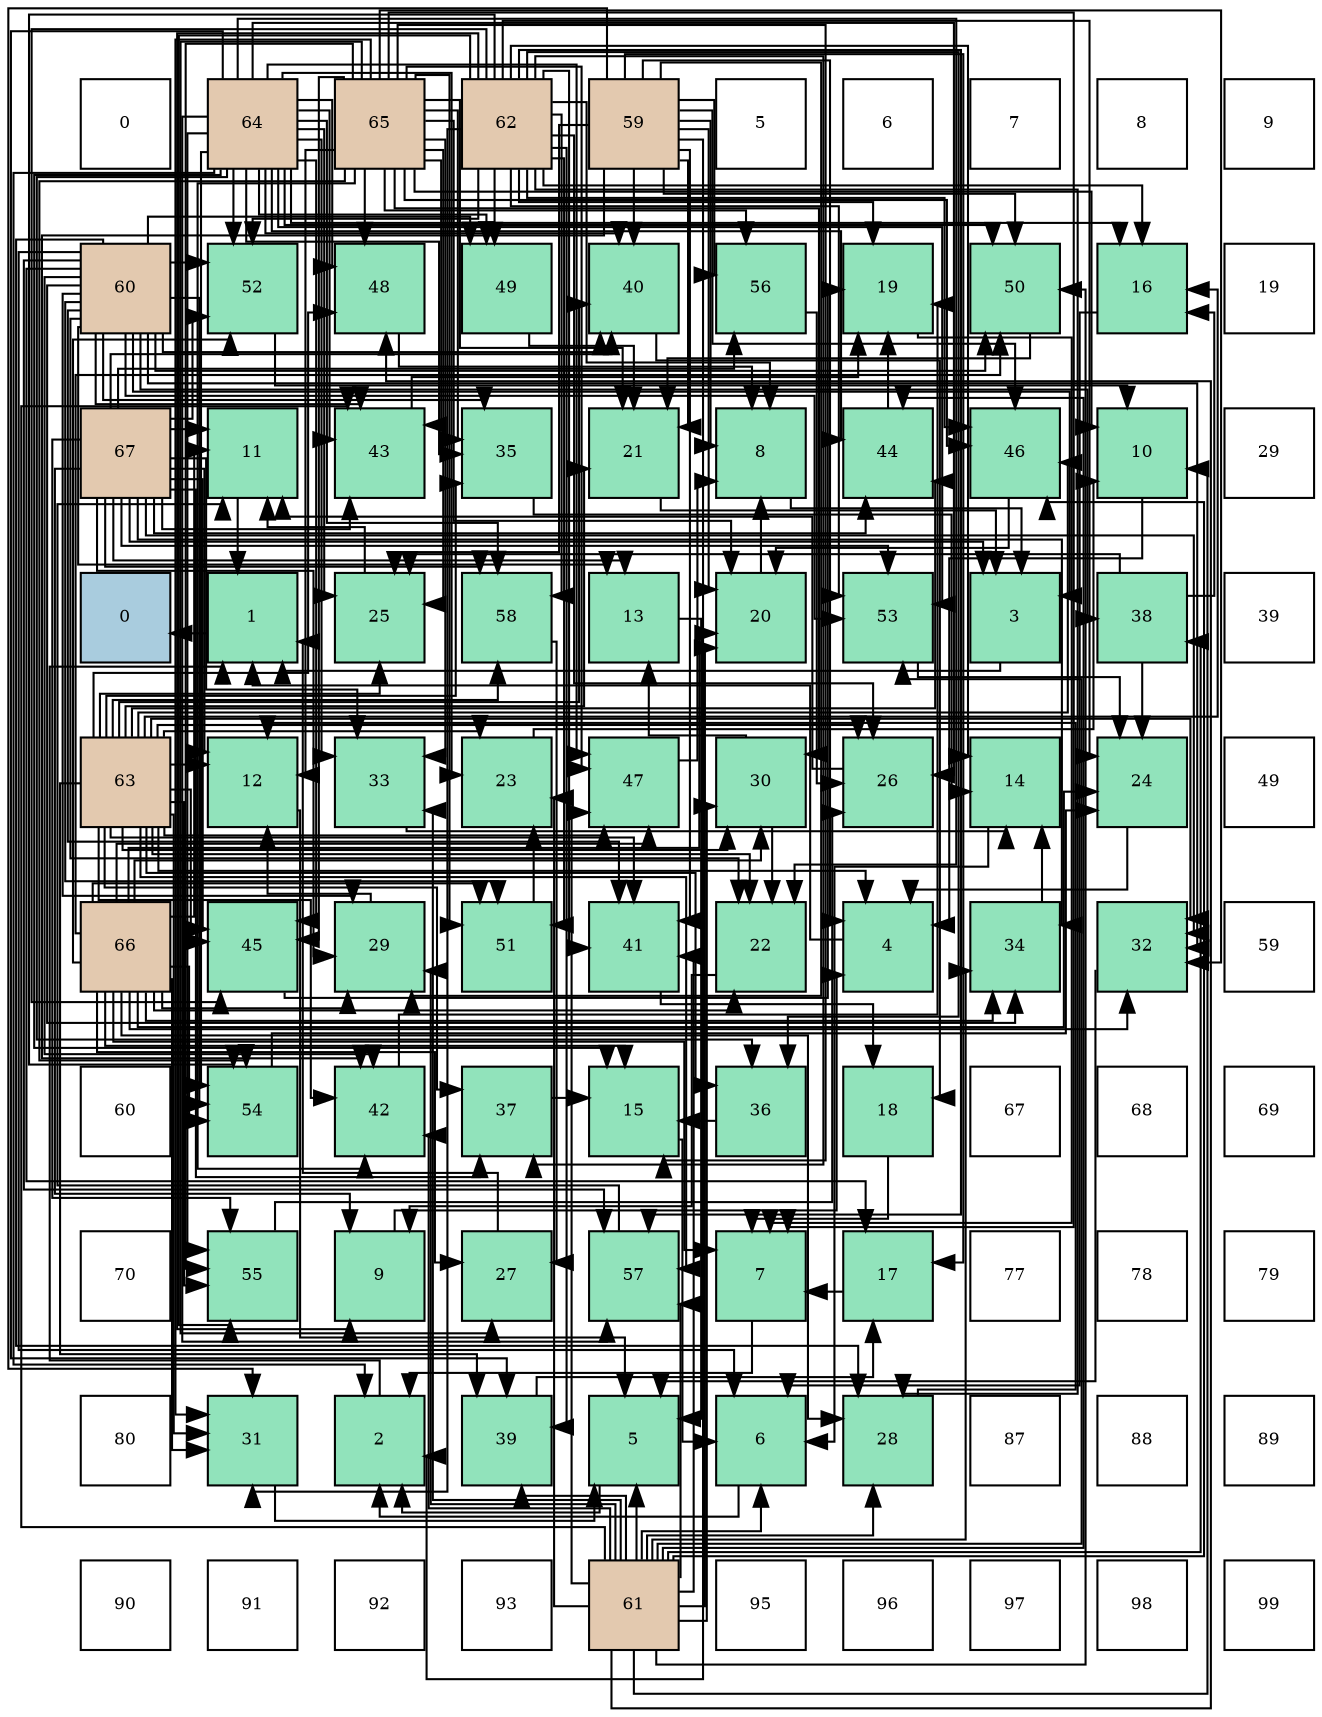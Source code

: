 digraph layout{
 rankdir=TB;
 splines=ortho;
 node [style=filled shape=square fixedsize=true width=0.6];
0[label="0", fontsize=8, fillcolor="#ffffff"];
1[label="64", fontsize=8, fillcolor="#e3c9af"];
2[label="65", fontsize=8, fillcolor="#e3c9af"];
3[label="62", fontsize=8, fillcolor="#e3c9af"];
4[label="59", fontsize=8, fillcolor="#e3c9af"];
5[label="5", fontsize=8, fillcolor="#ffffff"];
6[label="6", fontsize=8, fillcolor="#ffffff"];
7[label="7", fontsize=8, fillcolor="#ffffff"];
8[label="8", fontsize=8, fillcolor="#ffffff"];
9[label="9", fontsize=8, fillcolor="#ffffff"];
10[label="60", fontsize=8, fillcolor="#e3c9af"];
11[label="52", fontsize=8, fillcolor="#91e3bb"];
12[label="48", fontsize=8, fillcolor="#91e3bb"];
13[label="49", fontsize=8, fillcolor="#91e3bb"];
14[label="40", fontsize=8, fillcolor="#91e3bb"];
15[label="56", fontsize=8, fillcolor="#91e3bb"];
16[label="19", fontsize=8, fillcolor="#91e3bb"];
17[label="50", fontsize=8, fillcolor="#91e3bb"];
18[label="16", fontsize=8, fillcolor="#91e3bb"];
19[label="19", fontsize=8, fillcolor="#ffffff"];
20[label="67", fontsize=8, fillcolor="#e3c9af"];
21[label="11", fontsize=8, fillcolor="#91e3bb"];
22[label="43", fontsize=8, fillcolor="#91e3bb"];
23[label="35", fontsize=8, fillcolor="#91e3bb"];
24[label="21", fontsize=8, fillcolor="#91e3bb"];
25[label="8", fontsize=8, fillcolor="#91e3bb"];
26[label="44", fontsize=8, fillcolor="#91e3bb"];
27[label="46", fontsize=8, fillcolor="#91e3bb"];
28[label="10", fontsize=8, fillcolor="#91e3bb"];
29[label="29", fontsize=8, fillcolor="#ffffff"];
30[label="0", fontsize=8, fillcolor="#a9ccde"];
31[label="1", fontsize=8, fillcolor="#91e3bb"];
32[label="25", fontsize=8, fillcolor="#91e3bb"];
33[label="58", fontsize=8, fillcolor="#91e3bb"];
34[label="13", fontsize=8, fillcolor="#91e3bb"];
35[label="20", fontsize=8, fillcolor="#91e3bb"];
36[label="53", fontsize=8, fillcolor="#91e3bb"];
37[label="3", fontsize=8, fillcolor="#91e3bb"];
38[label="38", fontsize=8, fillcolor="#91e3bb"];
39[label="39", fontsize=8, fillcolor="#ffffff"];
40[label="63", fontsize=8, fillcolor="#e3c9af"];
41[label="12", fontsize=8, fillcolor="#91e3bb"];
42[label="33", fontsize=8, fillcolor="#91e3bb"];
43[label="23", fontsize=8, fillcolor="#91e3bb"];
44[label="47", fontsize=8, fillcolor="#91e3bb"];
45[label="30", fontsize=8, fillcolor="#91e3bb"];
46[label="26", fontsize=8, fillcolor="#91e3bb"];
47[label="14", fontsize=8, fillcolor="#91e3bb"];
48[label="24", fontsize=8, fillcolor="#91e3bb"];
49[label="49", fontsize=8, fillcolor="#ffffff"];
50[label="66", fontsize=8, fillcolor="#e3c9af"];
51[label="45", fontsize=8, fillcolor="#91e3bb"];
52[label="29", fontsize=8, fillcolor="#91e3bb"];
53[label="51", fontsize=8, fillcolor="#91e3bb"];
54[label="41", fontsize=8, fillcolor="#91e3bb"];
55[label="22", fontsize=8, fillcolor="#91e3bb"];
56[label="4", fontsize=8, fillcolor="#91e3bb"];
57[label="34", fontsize=8, fillcolor="#91e3bb"];
58[label="32", fontsize=8, fillcolor="#91e3bb"];
59[label="59", fontsize=8, fillcolor="#ffffff"];
60[label="60", fontsize=8, fillcolor="#ffffff"];
61[label="54", fontsize=8, fillcolor="#91e3bb"];
62[label="42", fontsize=8, fillcolor="#91e3bb"];
63[label="37", fontsize=8, fillcolor="#91e3bb"];
64[label="15", fontsize=8, fillcolor="#91e3bb"];
65[label="36", fontsize=8, fillcolor="#91e3bb"];
66[label="18", fontsize=8, fillcolor="#91e3bb"];
67[label="67", fontsize=8, fillcolor="#ffffff"];
68[label="68", fontsize=8, fillcolor="#ffffff"];
69[label="69", fontsize=8, fillcolor="#ffffff"];
70[label="70", fontsize=8, fillcolor="#ffffff"];
71[label="55", fontsize=8, fillcolor="#91e3bb"];
72[label="9", fontsize=8, fillcolor="#91e3bb"];
73[label="27", fontsize=8, fillcolor="#91e3bb"];
74[label="57", fontsize=8, fillcolor="#91e3bb"];
75[label="7", fontsize=8, fillcolor="#91e3bb"];
76[label="17", fontsize=8, fillcolor="#91e3bb"];
77[label="77", fontsize=8, fillcolor="#ffffff"];
78[label="78", fontsize=8, fillcolor="#ffffff"];
79[label="79", fontsize=8, fillcolor="#ffffff"];
80[label="80", fontsize=8, fillcolor="#ffffff"];
81[label="31", fontsize=8, fillcolor="#91e3bb"];
82[label="2", fontsize=8, fillcolor="#91e3bb"];
83[label="39", fontsize=8, fillcolor="#91e3bb"];
84[label="5", fontsize=8, fillcolor="#91e3bb"];
85[label="6", fontsize=8, fillcolor="#91e3bb"];
86[label="28", fontsize=8, fillcolor="#91e3bb"];
87[label="87", fontsize=8, fillcolor="#ffffff"];
88[label="88", fontsize=8, fillcolor="#ffffff"];
89[label="89", fontsize=8, fillcolor="#ffffff"];
90[label="90", fontsize=8, fillcolor="#ffffff"];
91[label="91", fontsize=8, fillcolor="#ffffff"];
92[label="92", fontsize=8, fillcolor="#ffffff"];
93[label="93", fontsize=8, fillcolor="#ffffff"];
94[label="61", fontsize=8, fillcolor="#e3c9af"];
95[label="95", fontsize=8, fillcolor="#ffffff"];
96[label="96", fontsize=8, fillcolor="#ffffff"];
97[label="97", fontsize=8, fillcolor="#ffffff"];
98[label="98", fontsize=8, fillcolor="#ffffff"];
99[label="99", fontsize=8, fillcolor="#ffffff"];
edge [constraint=false, style=vis];31 -> 30;
82 -> 31;
37 -> 31;
56 -> 31;
84 -> 82;
85 -> 82;
75 -> 82;
25 -> 37;
72 -> 56;
28 -> 56;
21 -> 31;
41 -> 84;
34 -> 84;
47 -> 85;
64 -> 85;
18 -> 85;
76 -> 75;
66 -> 75;
16 -> 75;
35 -> 25;
24 -> 37;
55 -> 72;
43 -> 28;
48 -> 56;
32 -> 21;
46 -> 21;
73 -> 31;
86 -> 41;
52 -> 41;
45 -> 34;
45 -> 55;
81 -> 84;
58 -> 84;
42 -> 47;
57 -> 47;
23 -> 47;
65 -> 64;
63 -> 64;
38 -> 18;
38 -> 48;
38 -> 32;
83 -> 76;
14 -> 66;
54 -> 66;
62 -> 16;
22 -> 16;
26 -> 16;
51 -> 16;
27 -> 35;
44 -> 25;
12 -> 25;
13 -> 24;
17 -> 24;
53 -> 43;
11 -> 28;
36 -> 48;
61 -> 48;
71 -> 46;
15 -> 46;
74 -> 21;
33 -> 73;
4 -> 82;
4 -> 56;
4 -> 25;
4 -> 76;
4 -> 35;
4 -> 24;
4 -> 32;
4 -> 52;
4 -> 81;
4 -> 14;
4 -> 54;
4 -> 62;
4 -> 27;
4 -> 17;
4 -> 15;
10 -> 37;
10 -> 85;
10 -> 34;
10 -> 76;
10 -> 55;
10 -> 86;
10 -> 52;
10 -> 58;
10 -> 57;
10 -> 23;
10 -> 38;
10 -> 14;
10 -> 54;
10 -> 62;
10 -> 22;
10 -> 13;
10 -> 17;
10 -> 53;
10 -> 11;
10 -> 36;
10 -> 61;
10 -> 74;
94 -> 84;
94 -> 85;
94 -> 28;
94 -> 35;
94 -> 43;
94 -> 86;
94 -> 52;
94 -> 45;
94 -> 42;
94 -> 57;
94 -> 38;
94 -> 83;
94 -> 54;
94 -> 62;
94 -> 22;
94 -> 26;
94 -> 27;
94 -> 44;
94 -> 12;
94 -> 17;
94 -> 36;
94 -> 74;
3 -> 25;
3 -> 72;
3 -> 47;
3 -> 18;
3 -> 16;
3 -> 48;
3 -> 46;
3 -> 86;
3 -> 81;
3 -> 65;
3 -> 63;
3 -> 83;
3 -> 54;
3 -> 51;
3 -> 27;
3 -> 13;
3 -> 53;
3 -> 11;
3 -> 36;
3 -> 61;
3 -> 71;
3 -> 74;
3 -> 33;
40 -> 56;
40 -> 41;
40 -> 18;
40 -> 24;
40 -> 55;
40 -> 43;
40 -> 32;
40 -> 46;
40 -> 45;
40 -> 81;
40 -> 58;
40 -> 23;
40 -> 65;
40 -> 63;
40 -> 83;
40 -> 14;
40 -> 54;
40 -> 62;
40 -> 26;
40 -> 51;
40 -> 27;
40 -> 44;
40 -> 12;
40 -> 71;
40 -> 74;
40 -> 33;
1 -> 82;
1 -> 64;
1 -> 18;
1 -> 55;
1 -> 43;
1 -> 32;
1 -> 46;
1 -> 42;
1 -> 23;
1 -> 65;
1 -> 83;
1 -> 14;
1 -> 22;
1 -> 26;
1 -> 51;
1 -> 44;
1 -> 12;
1 -> 13;
1 -> 17;
1 -> 11;
1 -> 36;
1 -> 61;
1 -> 71;
1 -> 74;
1 -> 33;
2 -> 75;
2 -> 28;
2 -> 41;
2 -> 64;
2 -> 35;
2 -> 24;
2 -> 32;
2 -> 73;
2 -> 45;
2 -> 81;
2 -> 58;
2 -> 42;
2 -> 23;
2 -> 62;
2 -> 22;
2 -> 51;
2 -> 27;
2 -> 44;
2 -> 12;
2 -> 53;
2 -> 61;
2 -> 71;
2 -> 15;
50 -> 75;
50 -> 21;
50 -> 64;
50 -> 35;
50 -> 55;
50 -> 48;
50 -> 73;
50 -> 86;
50 -> 52;
50 -> 45;
50 -> 81;
50 -> 58;
50 -> 57;
50 -> 44;
50 -> 17;
50 -> 53;
50 -> 11;
50 -> 61;
20 -> 37;
20 -> 72;
20 -> 21;
20 -> 41;
20 -> 34;
20 -> 52;
20 -> 58;
20 -> 42;
20 -> 57;
20 -> 63;
20 -> 14;
20 -> 22;
20 -> 26;
20 -> 51;
20 -> 11;
20 -> 36;
20 -> 71;
20 -> 15;
20 -> 33;
edge [constraint=true, style=invis];
0 -> 10 -> 20 -> 30 -> 40 -> 50 -> 60 -> 70 -> 80 -> 90;
1 -> 11 -> 21 -> 31 -> 41 -> 51 -> 61 -> 71 -> 81 -> 91;
2 -> 12 -> 22 -> 32 -> 42 -> 52 -> 62 -> 72 -> 82 -> 92;
3 -> 13 -> 23 -> 33 -> 43 -> 53 -> 63 -> 73 -> 83 -> 93;
4 -> 14 -> 24 -> 34 -> 44 -> 54 -> 64 -> 74 -> 84 -> 94;
5 -> 15 -> 25 -> 35 -> 45 -> 55 -> 65 -> 75 -> 85 -> 95;
6 -> 16 -> 26 -> 36 -> 46 -> 56 -> 66 -> 76 -> 86 -> 96;
7 -> 17 -> 27 -> 37 -> 47 -> 57 -> 67 -> 77 -> 87 -> 97;
8 -> 18 -> 28 -> 38 -> 48 -> 58 -> 68 -> 78 -> 88 -> 98;
9 -> 19 -> 29 -> 39 -> 49 -> 59 -> 69 -> 79 -> 89 -> 99;
rank = same {0 -> 1 -> 2 -> 3 -> 4 -> 5 -> 6 -> 7 -> 8 -> 9};
rank = same {10 -> 11 -> 12 -> 13 -> 14 -> 15 -> 16 -> 17 -> 18 -> 19};
rank = same {20 -> 21 -> 22 -> 23 -> 24 -> 25 -> 26 -> 27 -> 28 -> 29};
rank = same {30 -> 31 -> 32 -> 33 -> 34 -> 35 -> 36 -> 37 -> 38 -> 39};
rank = same {40 -> 41 -> 42 -> 43 -> 44 -> 45 -> 46 -> 47 -> 48 -> 49};
rank = same {50 -> 51 -> 52 -> 53 -> 54 -> 55 -> 56 -> 57 -> 58 -> 59};
rank = same {60 -> 61 -> 62 -> 63 -> 64 -> 65 -> 66 -> 67 -> 68 -> 69};
rank = same {70 -> 71 -> 72 -> 73 -> 74 -> 75 -> 76 -> 77 -> 78 -> 79};
rank = same {80 -> 81 -> 82 -> 83 -> 84 -> 85 -> 86 -> 87 -> 88 -> 89};
rank = same {90 -> 91 -> 92 -> 93 -> 94 -> 95 -> 96 -> 97 -> 98 -> 99};
}